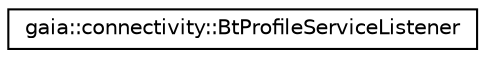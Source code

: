 digraph G
{
  edge [fontname="Helvetica",fontsize="10",labelfontname="Helvetica",labelfontsize="10"];
  node [fontname="Helvetica",fontsize="10",shape=record];
  rankdir=LR;
  Node1 [label="gaia::connectivity::BtProfileServiceListener",height=0.2,width=0.4,color="black", fillcolor="white", style="filled",URL="$d8/d97/classgaia_1_1connectivity_1_1_bt_profile_service_listener.html",tooltip="An abstract class for notifying BluetoothProfile IPC clients when they have been connected or disconn..."];
}
